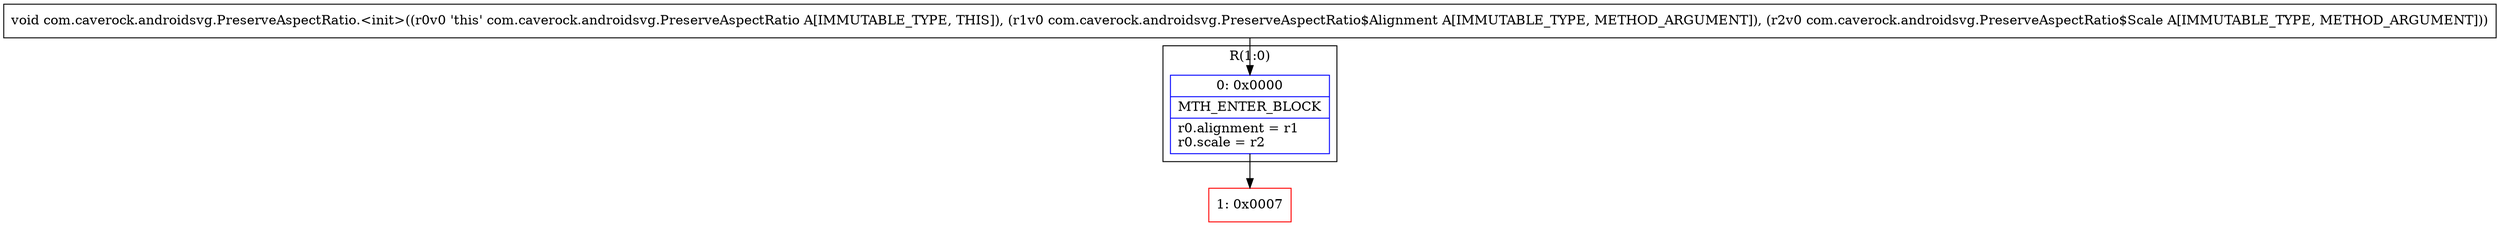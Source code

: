 digraph "CFG forcom.caverock.androidsvg.PreserveAspectRatio.\<init\>(Lcom\/caverock\/androidsvg\/PreserveAspectRatio$Alignment;Lcom\/caverock\/androidsvg\/PreserveAspectRatio$Scale;)V" {
subgraph cluster_Region_1407841861 {
label = "R(1:0)";
node [shape=record,color=blue];
Node_0 [shape=record,label="{0\:\ 0x0000|MTH_ENTER_BLOCK\l|r0.alignment = r1\lr0.scale = r2\l}"];
}
Node_1 [shape=record,color=red,label="{1\:\ 0x0007}"];
MethodNode[shape=record,label="{void com.caverock.androidsvg.PreserveAspectRatio.\<init\>((r0v0 'this' com.caverock.androidsvg.PreserveAspectRatio A[IMMUTABLE_TYPE, THIS]), (r1v0 com.caverock.androidsvg.PreserveAspectRatio$Alignment A[IMMUTABLE_TYPE, METHOD_ARGUMENT]), (r2v0 com.caverock.androidsvg.PreserveAspectRatio$Scale A[IMMUTABLE_TYPE, METHOD_ARGUMENT])) }"];
MethodNode -> Node_0;
Node_0 -> Node_1;
}


